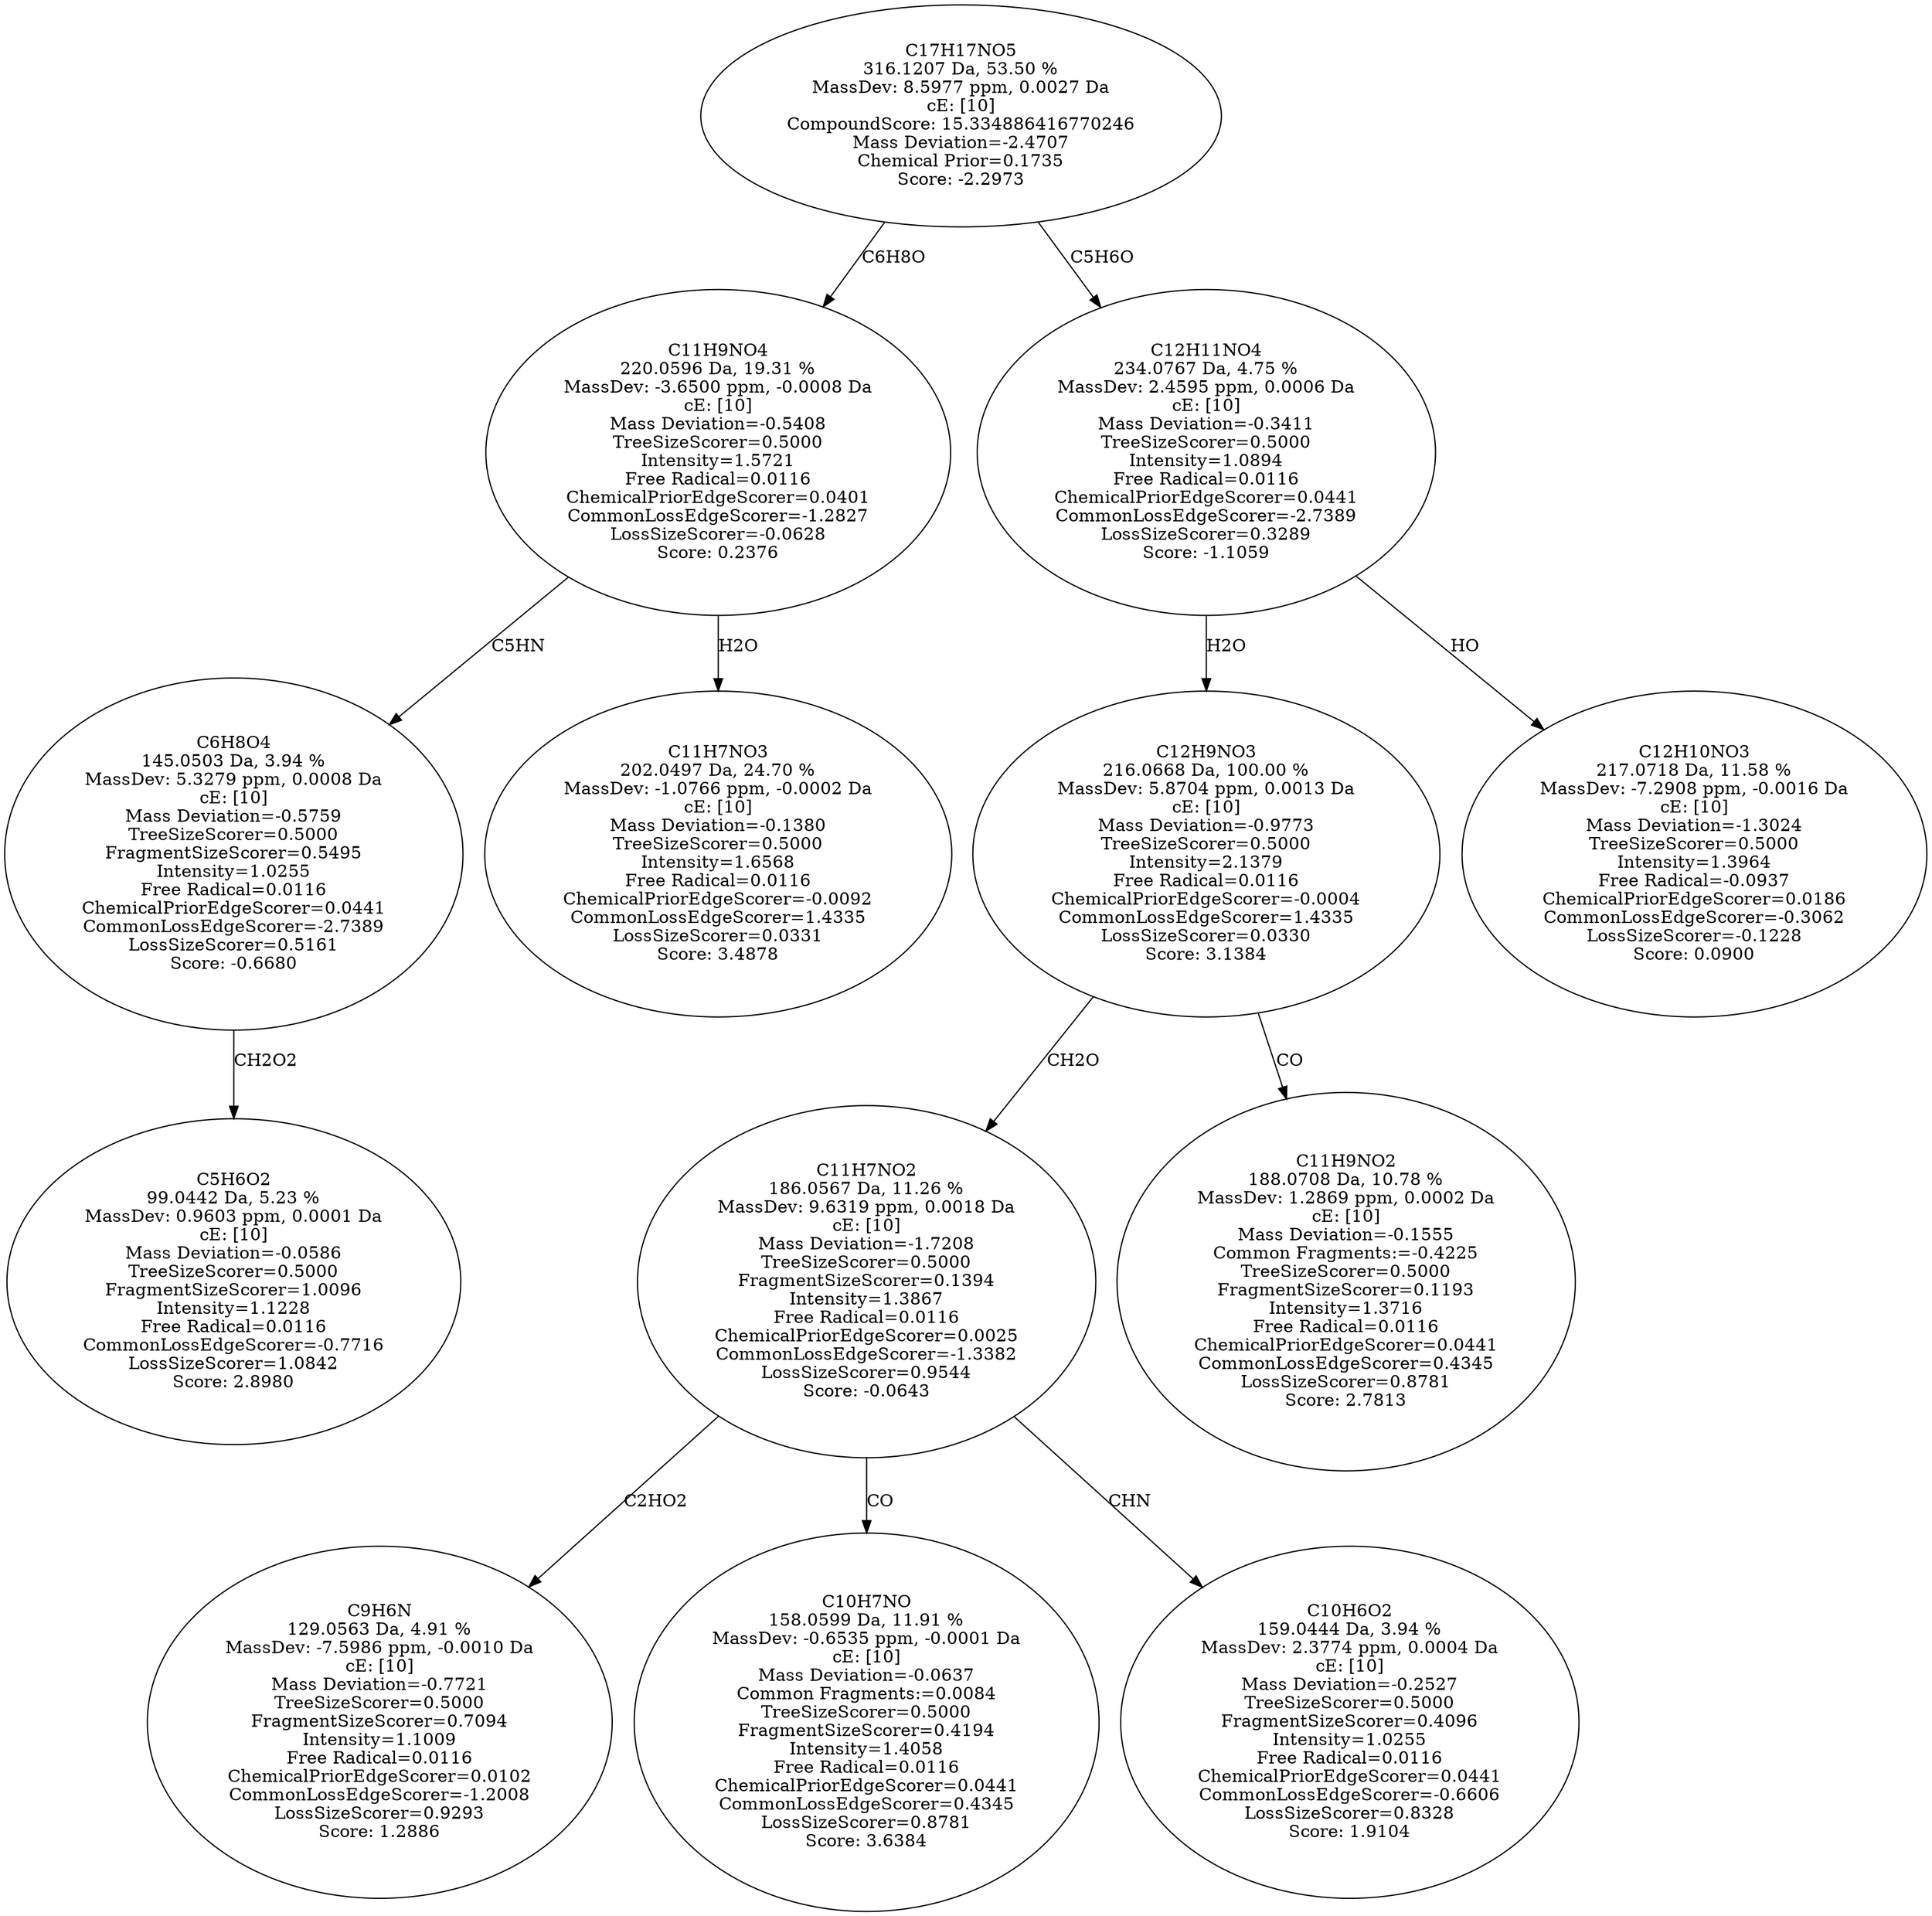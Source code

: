 strict digraph {
v1 [label="C5H6O2\n99.0442 Da, 5.23 %\nMassDev: 0.9603 ppm, 0.0001 Da\ncE: [10]\nMass Deviation=-0.0586\nTreeSizeScorer=0.5000\nFragmentSizeScorer=1.0096\nIntensity=1.1228\nFree Radical=0.0116\nCommonLossEdgeScorer=-0.7716\nLossSizeScorer=1.0842\nScore: 2.8980"];
v2 [label="C6H8O4\n145.0503 Da, 3.94 %\nMassDev: 5.3279 ppm, 0.0008 Da\ncE: [10]\nMass Deviation=-0.5759\nTreeSizeScorer=0.5000\nFragmentSizeScorer=0.5495\nIntensity=1.0255\nFree Radical=0.0116\nChemicalPriorEdgeScorer=0.0441\nCommonLossEdgeScorer=-2.7389\nLossSizeScorer=0.5161\nScore: -0.6680"];
v3 [label="C11H7NO3\n202.0497 Da, 24.70 %\nMassDev: -1.0766 ppm, -0.0002 Da\ncE: [10]\nMass Deviation=-0.1380\nTreeSizeScorer=0.5000\nIntensity=1.6568\nFree Radical=0.0116\nChemicalPriorEdgeScorer=-0.0092\nCommonLossEdgeScorer=1.4335\nLossSizeScorer=0.0331\nScore: 3.4878"];
v4 [label="C11H9NO4\n220.0596 Da, 19.31 %\nMassDev: -3.6500 ppm, -0.0008 Da\ncE: [10]\nMass Deviation=-0.5408\nTreeSizeScorer=0.5000\nIntensity=1.5721\nFree Radical=0.0116\nChemicalPriorEdgeScorer=0.0401\nCommonLossEdgeScorer=-1.2827\nLossSizeScorer=-0.0628\nScore: 0.2376"];
v5 [label="C9H6N\n129.0563 Da, 4.91 %\nMassDev: -7.5986 ppm, -0.0010 Da\ncE: [10]\nMass Deviation=-0.7721\nTreeSizeScorer=0.5000\nFragmentSizeScorer=0.7094\nIntensity=1.1009\nFree Radical=0.0116\nChemicalPriorEdgeScorer=0.0102\nCommonLossEdgeScorer=-1.2008\nLossSizeScorer=0.9293\nScore: 1.2886"];
v6 [label="C10H7NO\n158.0599 Da, 11.91 %\nMassDev: -0.6535 ppm, -0.0001 Da\ncE: [10]\nMass Deviation=-0.0637\nCommon Fragments:=0.0084\nTreeSizeScorer=0.5000\nFragmentSizeScorer=0.4194\nIntensity=1.4058\nFree Radical=0.0116\nChemicalPriorEdgeScorer=0.0441\nCommonLossEdgeScorer=0.4345\nLossSizeScorer=0.8781\nScore: 3.6384"];
v7 [label="C10H6O2\n159.0444 Da, 3.94 %\nMassDev: 2.3774 ppm, 0.0004 Da\ncE: [10]\nMass Deviation=-0.2527\nTreeSizeScorer=0.5000\nFragmentSizeScorer=0.4096\nIntensity=1.0255\nFree Radical=0.0116\nChemicalPriorEdgeScorer=0.0441\nCommonLossEdgeScorer=-0.6606\nLossSizeScorer=0.8328\nScore: 1.9104"];
v8 [label="C11H7NO2\n186.0567 Da, 11.26 %\nMassDev: 9.6319 ppm, 0.0018 Da\ncE: [10]\nMass Deviation=-1.7208\nTreeSizeScorer=0.5000\nFragmentSizeScorer=0.1394\nIntensity=1.3867\nFree Radical=0.0116\nChemicalPriorEdgeScorer=0.0025\nCommonLossEdgeScorer=-1.3382\nLossSizeScorer=0.9544\nScore: -0.0643"];
v9 [label="C11H9NO2\n188.0708 Da, 10.78 %\nMassDev: 1.2869 ppm, 0.0002 Da\ncE: [10]\nMass Deviation=-0.1555\nCommon Fragments:=-0.4225\nTreeSizeScorer=0.5000\nFragmentSizeScorer=0.1193\nIntensity=1.3716\nFree Radical=0.0116\nChemicalPriorEdgeScorer=0.0441\nCommonLossEdgeScorer=0.4345\nLossSizeScorer=0.8781\nScore: 2.7813"];
v10 [label="C12H9NO3\n216.0668 Da, 100.00 %\nMassDev: 5.8704 ppm, 0.0013 Da\ncE: [10]\nMass Deviation=-0.9773\nTreeSizeScorer=0.5000\nIntensity=2.1379\nFree Radical=0.0116\nChemicalPriorEdgeScorer=-0.0004\nCommonLossEdgeScorer=1.4335\nLossSizeScorer=0.0330\nScore: 3.1384"];
v11 [label="C12H10NO3\n217.0718 Da, 11.58 %\nMassDev: -7.2908 ppm, -0.0016 Da\ncE: [10]\nMass Deviation=-1.3024\nTreeSizeScorer=0.5000\nIntensity=1.3964\nFree Radical=-0.0937\nChemicalPriorEdgeScorer=0.0186\nCommonLossEdgeScorer=-0.3062\nLossSizeScorer=-0.1228\nScore: 0.0900"];
v12 [label="C12H11NO4\n234.0767 Da, 4.75 %\nMassDev: 2.4595 ppm, 0.0006 Da\ncE: [10]\nMass Deviation=-0.3411\nTreeSizeScorer=0.5000\nIntensity=1.0894\nFree Radical=0.0116\nChemicalPriorEdgeScorer=0.0441\nCommonLossEdgeScorer=-2.7389\nLossSizeScorer=0.3289\nScore: -1.1059"];
v13 [label="C17H17NO5\n316.1207 Da, 53.50 %\nMassDev: 8.5977 ppm, 0.0027 Da\ncE: [10]\nCompoundScore: 15.334886416770246\nMass Deviation=-2.4707\nChemical Prior=0.1735\nScore: -2.2973"];
v2 -> v1 [label="CH2O2"];
v4 -> v2 [label="C5HN"];
v4 -> v3 [label="H2O"];
v13 -> v4 [label="C6H8O"];
v8 -> v5 [label="C2HO2"];
v8 -> v6 [label="CO"];
v8 -> v7 [label="CHN"];
v10 -> v8 [label="CH2O"];
v10 -> v9 [label="CO"];
v12 -> v10 [label="H2O"];
v12 -> v11 [label="HO"];
v13 -> v12 [label="C5H6O"];
}